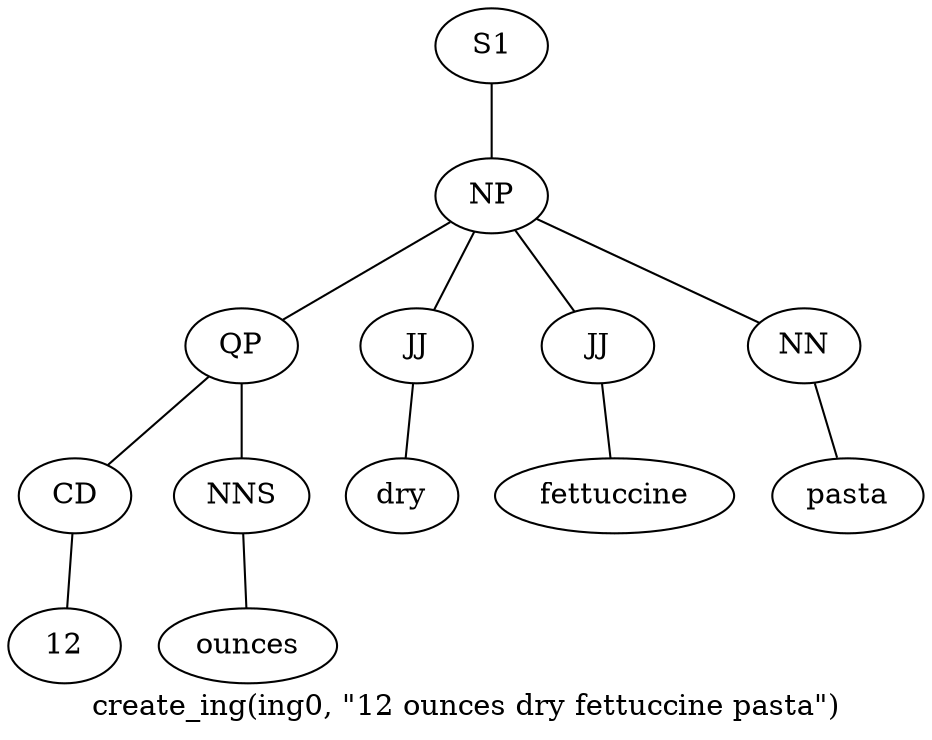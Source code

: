 graph SyntaxGraph {
	label = "create_ing(ing0, \"12 ounces dry fettuccine pasta\")";
	Node0 [label="S1"];
	Node1 [label="NP"];
	Node2 [label="QP"];
	Node3 [label="CD"];
	Node4 [label="12"];
	Node5 [label="NNS"];
	Node6 [label="ounces"];
	Node7 [label="JJ"];
	Node8 [label="dry"];
	Node9 [label="JJ"];
	Node10 [label="fettuccine"];
	Node11 [label="NN"];
	Node12 [label="pasta"];

	Node0 -- Node1;
	Node1 -- Node2;
	Node1 -- Node7;
	Node1 -- Node9;
	Node1 -- Node11;
	Node2 -- Node3;
	Node2 -- Node5;
	Node3 -- Node4;
	Node5 -- Node6;
	Node7 -- Node8;
	Node9 -- Node10;
	Node11 -- Node12;
}
